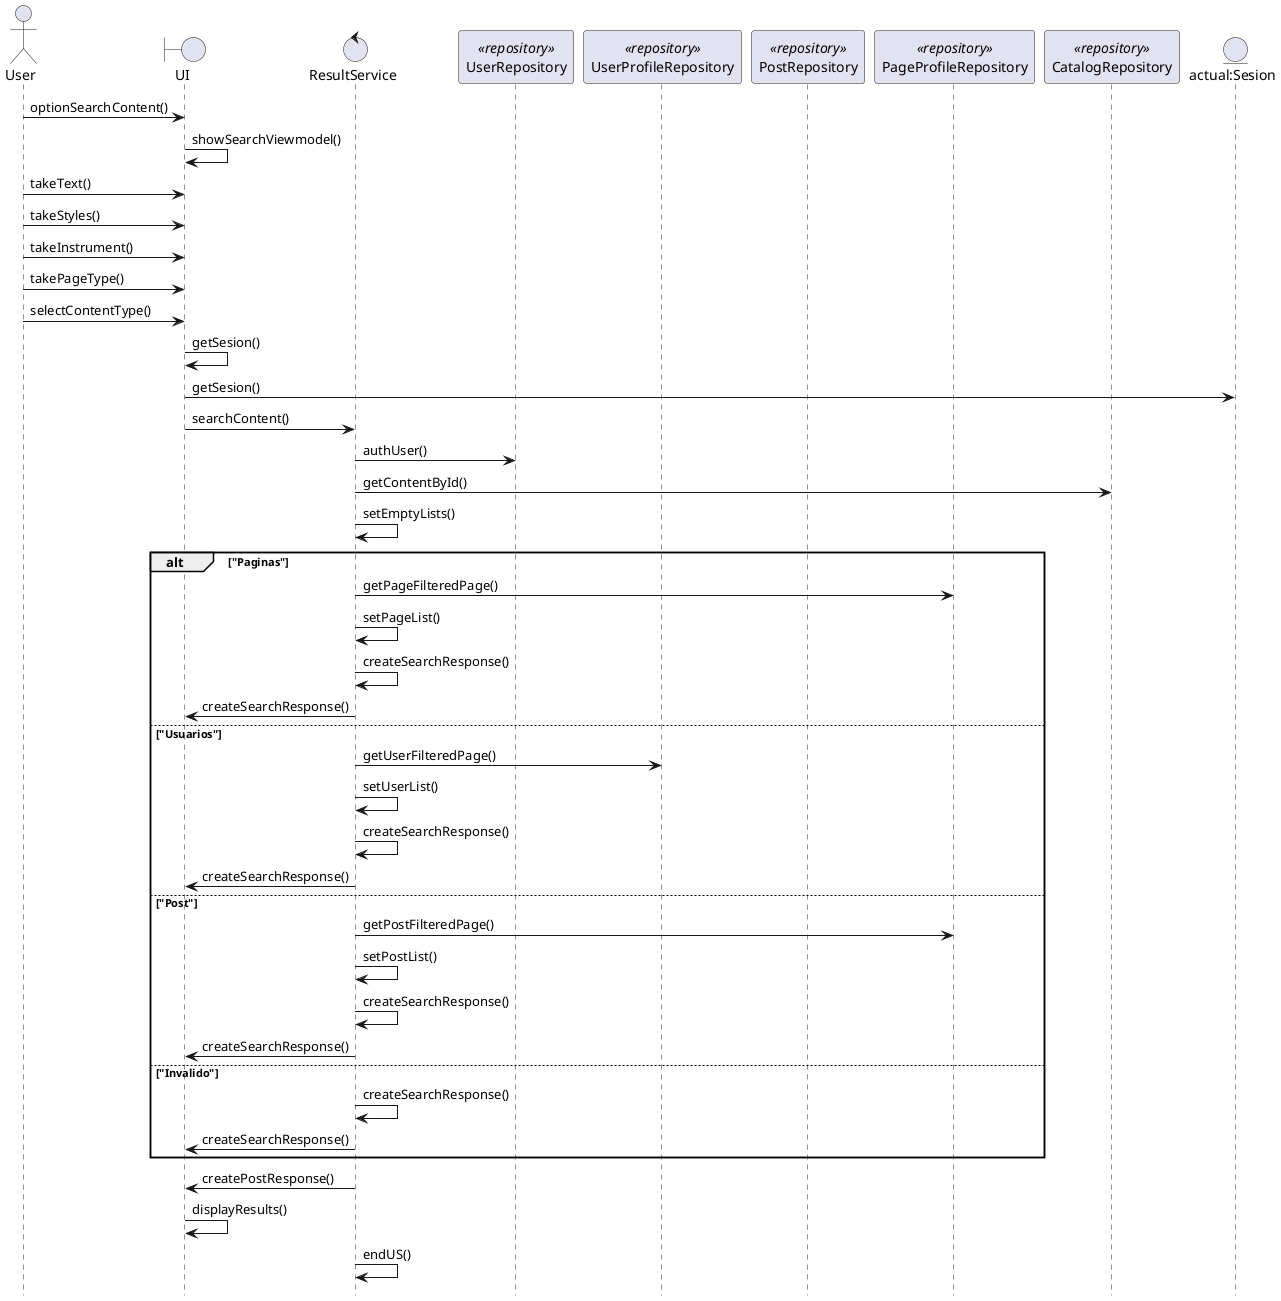 @startuml

hide footbox

actor User
boundary "UI" as UI
control "ResultService" as RS
participant "UserRepository" as UR <<repository>>
participant "UserProfileRepository" as UPR <<repository>>
participant "PostRepository" as PTR <<repository>>
participant "PageProfileRepository" as PPR <<repository>>
participant "CatalogRepository" as CR <<repository>>
entity "actual:Sesion" as S

User -> UI : optionSearchContent()
UI -> UI: showSearchViewmodel()
User -> UI: takeText()
User -> UI: takeStyles()
User -> UI: takeInstrument()
User -> UI: takePageType()
User -> UI: selectContentType()
UI -> UI: getSesion()
UI -> S: getSesion()
UI -> RS: searchContent()
RS -> UR: authUser()
RS -> CR: getContentById()
RS -> RS: setEmptyLists()
alt "Paginas"
    RS -> PPR: getPageFilteredPage()
    RS -> RS: setPageList()
    RS -> RS: createSearchResponse()
    RS -> UI: createSearchResponse()
else "Usuarios"
    RS -> UPR: getUserFilteredPage()
    RS -> RS: setUserList()
    RS -> RS: createSearchResponse()
    RS -> UI: createSearchResponse()
else "Post"
    RS -> PPR: getPostFilteredPage()
    RS -> RS: setPostList()
    RS -> RS: createSearchResponse()
    RS -> UI: createSearchResponse()
else "Invalido"
    RS -> RS: createSearchResponse()
    RS -> UI: createSearchResponse()
end
RS -> UI: createPostResponse()
UI -> UI: displayResults()
RS -> RS: endUS()

@enduml
